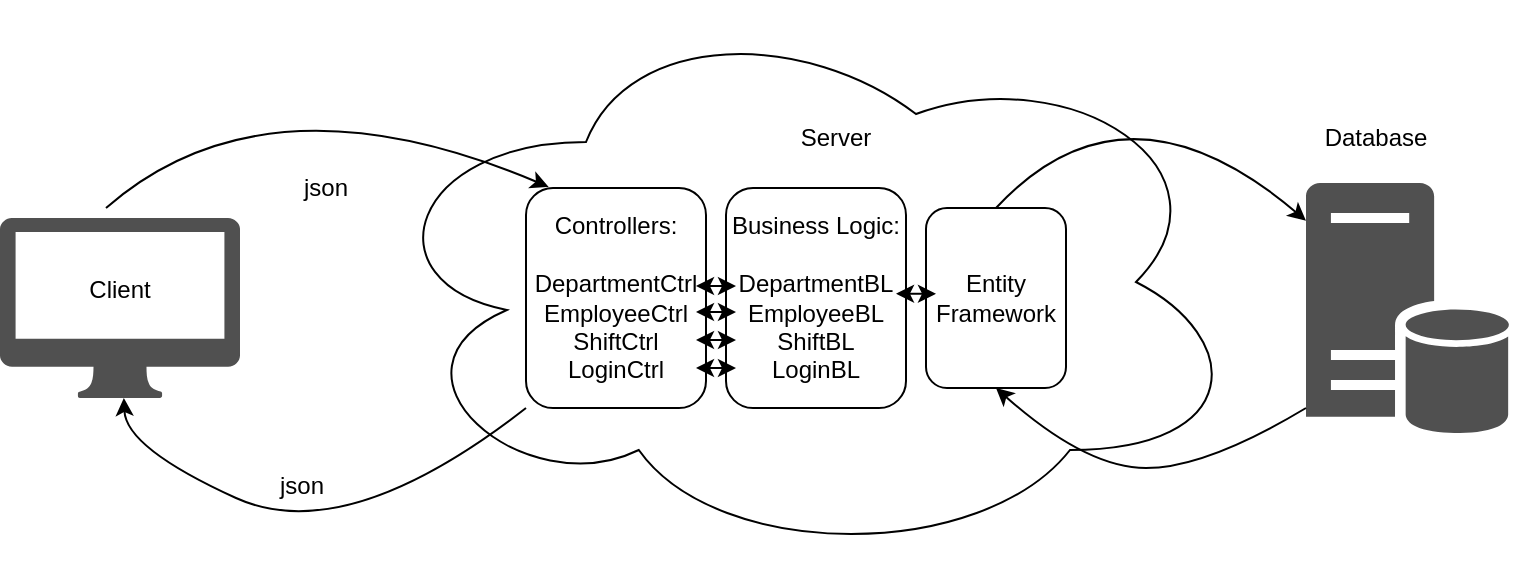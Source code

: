 <mxfile version="14.8.4" type="device"><diagram id="_XR_U6ZK8V-ga5uNGA8L" name="Page-1"><mxGraphModel dx="920" dy="513" grid="0" gridSize="10" guides="1" tooltips="1" connect="1" arrows="1" fold="1" page="1" pageScale="1" pageWidth="850" pageHeight="1100" math="0" shadow="0"><root><mxCell id="0"/><mxCell id="1" parent="0"/><mxCell id="wfg5ElUFg4pw6ly2yZ0M-1" value="" style="ellipse;shape=cloud;whiteSpace=wrap;html=1;" vertex="1" parent="1"><mxGeometry x="190" y="17" width="440" height="280" as="geometry"/></mxCell><mxCell id="wfg5ElUFg4pw6ly2yZ0M-12" value="" style="pointerEvents=1;shadow=0;dashed=0;html=1;strokeColor=none;fillColor=#505050;labelPosition=center;verticalLabelPosition=bottom;verticalAlign=top;outlineConnect=0;align=center;shape=mxgraph.office.devices.mac_client;" vertex="1" parent="1"><mxGeometry x="7" y="125" width="120" height="90" as="geometry"/></mxCell><mxCell id="wfg5ElUFg4pw6ly2yZ0M-13" value="" style="pointerEvents=1;shadow=0;dashed=0;html=1;strokeColor=none;fillColor=#505050;labelPosition=center;verticalLabelPosition=bottom;verticalAlign=top;outlineConnect=0;align=center;shape=mxgraph.office.servers.database_server;" vertex="1" parent="1"><mxGeometry x="660" y="107.5" width="103" height="125" as="geometry"/></mxCell><mxCell id="wfg5ElUFg4pw6ly2yZ0M-14" value="Controllers:&lt;br&gt;&lt;br&gt;DepartmentCtrl&lt;br&gt;EmployeeCtrl&lt;br&gt;ShiftCtrl&lt;br&gt;LoginCtrl" style="rounded=1;whiteSpace=wrap;html=1;" vertex="1" parent="1"><mxGeometry x="270" y="110" width="90" height="110" as="geometry"/></mxCell><mxCell id="wfg5ElUFg4pw6ly2yZ0M-15" value="Business Logic:&lt;br&gt;&lt;br&gt;DepartmentBL&lt;br&gt;EmployeeBL&lt;br&gt;ShiftBL&lt;br&gt;LoginBL&lt;br&gt;" style="rounded=1;whiteSpace=wrap;html=1;" vertex="1" parent="1"><mxGeometry x="370" y="110" width="90" height="110" as="geometry"/></mxCell><mxCell id="wfg5ElUFg4pw6ly2yZ0M-19" value="" style="curved=1;endArrow=classic;html=1;entryX=0.126;entryY=-0.005;entryDx=0;entryDy=0;entryPerimeter=0;" edge="1" parent="1"><mxGeometry width="50" height="50" relative="1" as="geometry"><mxPoint x="60" y="120" as="sourcePoint"/><mxPoint x="281.34" y="109.45" as="targetPoint"/><Array as="points"><mxPoint x="140" y="50"/></Array></mxGeometry></mxCell><mxCell id="wfg5ElUFg4pw6ly2yZ0M-21" value="" style="curved=1;endArrow=classic;html=1;exitX=0;exitY=1;exitDx=0;exitDy=0;" edge="1" parent="1" source="wfg5ElUFg4pw6ly2yZ0M-14" target="wfg5ElUFg4pw6ly2yZ0M-12"><mxGeometry width="50" height="50" relative="1" as="geometry"><mxPoint x="130" y="290" as="sourcePoint"/><mxPoint x="180" y="240" as="targetPoint"/><Array as="points"><mxPoint x="180" y="290"/><mxPoint x="70" y="240"/></Array></mxGeometry></mxCell><mxCell id="wfg5ElUFg4pw6ly2yZ0M-27" value="Client" style="text;html=1;strokeColor=none;fillColor=none;align=center;verticalAlign=middle;whiteSpace=wrap;rounded=0;" vertex="1" parent="1"><mxGeometry x="32" y="142" width="70" height="38" as="geometry"/></mxCell><mxCell id="wfg5ElUFg4pw6ly2yZ0M-28" value="Server" style="text;html=1;strokeColor=none;fillColor=none;align=center;verticalAlign=middle;whiteSpace=wrap;rounded=0;" vertex="1" parent="1"><mxGeometry x="390" y="70" width="70" height="30" as="geometry"/></mxCell><mxCell id="wfg5ElUFg4pw6ly2yZ0M-29" value="Database" style="text;html=1;strokeColor=none;fillColor=none;align=center;verticalAlign=middle;whiteSpace=wrap;rounded=0;" vertex="1" parent="1"><mxGeometry x="660" y="70" width="70" height="30" as="geometry"/></mxCell><mxCell id="wfg5ElUFg4pw6ly2yZ0M-30" value="" style="curved=1;endArrow=classic;html=1;exitX=0.5;exitY=0;exitDx=0;exitDy=0;" edge="1" parent="1" source="wfg5ElUFg4pw6ly2yZ0M-34" target="wfg5ElUFg4pw6ly2yZ0M-13"><mxGeometry width="50" height="50" relative="1" as="geometry"><mxPoint x="500" y="110.0" as="sourcePoint"/><mxPoint x="711.34" y="79.3" as="targetPoint"/><Array as="points"><mxPoint x="570" y="50"/></Array></mxGeometry></mxCell><mxCell id="wfg5ElUFg4pw6ly2yZ0M-34" value="Entity Framework" style="rounded=1;whiteSpace=wrap;html=1;" vertex="1" parent="1"><mxGeometry x="470" y="120" width="70" height="90" as="geometry"/></mxCell><mxCell id="wfg5ElUFg4pw6ly2yZ0M-35" value="" style="curved=1;endArrow=classic;html=1;entryX=0.5;entryY=1;entryDx=0;entryDy=0;exitX=0;exitY=0.9;exitDx=0;exitDy=0;exitPerimeter=0;" edge="1" parent="1" source="wfg5ElUFg4pw6ly2yZ0M-13" target="wfg5ElUFg4pw6ly2yZ0M-34"><mxGeometry width="50" height="50" relative="1" as="geometry"><mxPoint x="650" y="230" as="sourcePoint"/><mxPoint x="620" y="130" as="targetPoint"/><Array as="points"><mxPoint x="610" y="250"/><mxPoint x="550" y="250"/></Array></mxGeometry></mxCell><mxCell id="wfg5ElUFg4pw6ly2yZ0M-36" value="" style="endArrow=classic;startArrow=classic;html=1;" edge="1" parent="1"><mxGeometry width="50" height="50" relative="1" as="geometry"><mxPoint x="355" y="159" as="sourcePoint"/><mxPoint x="375" y="159" as="targetPoint"/></mxGeometry></mxCell><mxCell id="wfg5ElUFg4pw6ly2yZ0M-37" value="" style="endArrow=classic;startArrow=classic;html=1;" edge="1" parent="1"><mxGeometry width="50" height="50" relative="1" as="geometry"><mxPoint x="355" y="172" as="sourcePoint"/><mxPoint x="375" y="172" as="targetPoint"/><Array as="points"><mxPoint x="375" y="172"/></Array></mxGeometry></mxCell><mxCell id="wfg5ElUFg4pw6ly2yZ0M-38" value="" style="endArrow=classic;startArrow=classic;html=1;" edge="1" parent="1"><mxGeometry width="50" height="50" relative="1" as="geometry"><mxPoint x="355.0" y="186" as="sourcePoint"/><mxPoint x="375.0" y="186" as="targetPoint"/><Array as="points"><mxPoint x="375" y="186"/></Array></mxGeometry></mxCell><mxCell id="wfg5ElUFg4pw6ly2yZ0M-39" value="" style="endArrow=classic;startArrow=classic;html=1;" edge="1" parent="1"><mxGeometry width="50" height="50" relative="1" as="geometry"><mxPoint x="355.0" y="200" as="sourcePoint"/><mxPoint x="375.0" y="200" as="targetPoint"/><Array as="points"><mxPoint x="375" y="200"/></Array></mxGeometry></mxCell><mxCell id="wfg5ElUFg4pw6ly2yZ0M-42" value="" style="endArrow=classic;startArrow=classic;html=1;" edge="1" parent="1"><mxGeometry width="50" height="50" relative="1" as="geometry"><mxPoint x="455" y="162.88" as="sourcePoint"/><mxPoint x="475" y="162.88" as="targetPoint"/></mxGeometry></mxCell><mxCell id="wfg5ElUFg4pw6ly2yZ0M-43" value="json" style="text;html=1;strokeColor=none;fillColor=none;align=center;verticalAlign=middle;whiteSpace=wrap;rounded=0;" vertex="1" parent="1"><mxGeometry x="150" y="100" width="40" height="20" as="geometry"/></mxCell><mxCell id="wfg5ElUFg4pw6ly2yZ0M-44" value="json" style="text;html=1;strokeColor=none;fillColor=none;align=center;verticalAlign=middle;whiteSpace=wrap;rounded=0;" vertex="1" parent="1"><mxGeometry x="138" y="249" width="40" height="20" as="geometry"/></mxCell></root></mxGraphModel></diagram></mxfile>